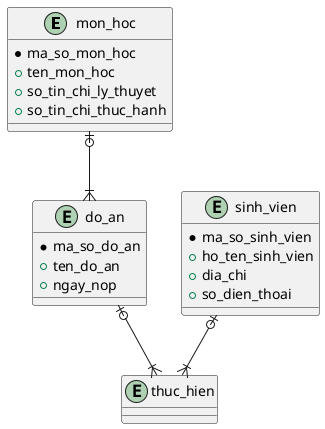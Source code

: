 @startuml

entity "mon_hoc" as mon_hoc {
    * ma_so_mon_hoc
    + ten_mon_hoc
    + so_tin_chi_ly_thuyet
    + so_tin_chi_thuc_hanh
}

entity "do_an" as do_an {
    * ma_so_do_an
    + ten_do_an
    + ngay_nop
}

entity "sinh_vien" as sinh_vien {
    * ma_so_sinh_vien
    + ho_ten_sinh_vien
    + dia_chi
    + so_dien_thoai
}

entity "thuc_hien" as thuc_hien {
}

mon_hoc |o--|{ do_an

sinh_vien |o--|{ thuc_hien

do_an |o--|{ thuc_hien

@enduml